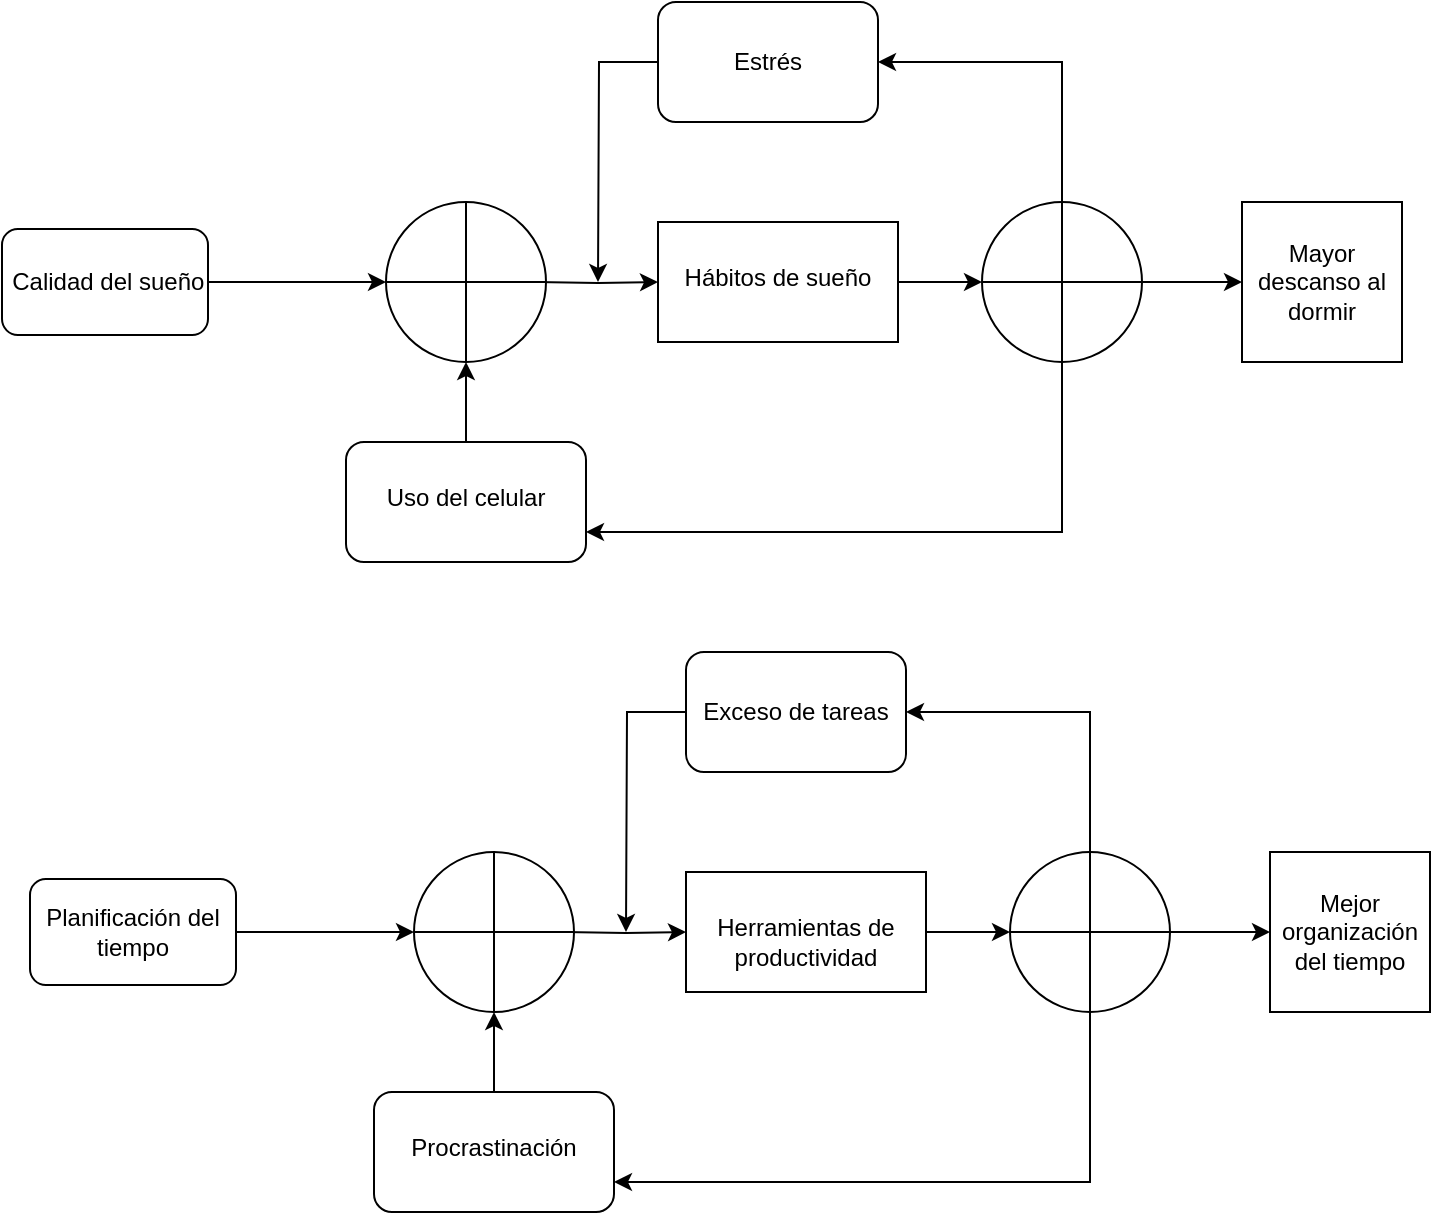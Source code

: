 <mxfile version="24.9.1">
  <diagram name="Página-1" id="8HEMgVCWZmDgbrkz126P">
    <mxGraphModel dx="1600" dy="1944" grid="1" gridSize="10" guides="1" tooltips="1" connect="1" arrows="1" fold="1" page="1" pageScale="1" pageWidth="827" pageHeight="1169" background="#FFFFFF" math="0" shadow="0">
      <root>
        <mxCell id="0" />
        <mxCell id="1" parent="0" />
        <mxCell id="i5wnZDJkJRhzzI1PPFc8-22" style="edgeStyle=orthogonalEdgeStyle;rounded=0;orthogonalLoop=1;jettySize=auto;html=1;exitX=1;exitY=0.5;exitDx=0;exitDy=0;entryX=0;entryY=0.5;entryDx=0;entryDy=0;" edge="1" parent="1" source="i5wnZDJkJRhzzI1PPFc8-5" target="i5wnZDJkJRhzzI1PPFc8-16">
          <mxGeometry relative="1" as="geometry">
            <mxPoint x="212.5" y="119.5" as="targetPoint" />
          </mxGeometry>
        </mxCell>
        <mxCell id="i5wnZDJkJRhzzI1PPFc8-5" value="&amp;nbsp;Calidad del sueño" style="rounded=1;whiteSpace=wrap;html=1;" vertex="1" parent="1">
          <mxGeometry x="50" y="93.5" width="103" height="53" as="geometry" />
        </mxCell>
        <mxCell id="i5wnZDJkJRhzzI1PPFc8-12" value="" style="edgeStyle=orthogonalEdgeStyle;rounded=0;orthogonalLoop=1;jettySize=auto;html=1;" edge="1" parent="1" target="i5wnZDJkJRhzzI1PPFc8-11">
          <mxGeometry relative="1" as="geometry">
            <mxPoint x="317" y="120" as="sourcePoint" />
          </mxGeometry>
        </mxCell>
        <mxCell id="i5wnZDJkJRhzzI1PPFc8-26" style="edgeStyle=orthogonalEdgeStyle;rounded=0;orthogonalLoop=1;jettySize=auto;html=1;entryX=0.5;entryY=1;entryDx=0;entryDy=0;" edge="1" parent="1" source="i5wnZDJkJRhzzI1PPFc8-9" target="i5wnZDJkJRhzzI1PPFc8-16">
          <mxGeometry relative="1" as="geometry" />
        </mxCell>
        <mxCell id="i5wnZDJkJRhzzI1PPFc8-9" value="&lt;div&gt;&lt;br&gt;&lt;/div&gt;Uso del celular" style="rounded=1;whiteSpace=wrap;html=1;verticalAlign=top;" vertex="1" parent="1">
          <mxGeometry x="222" y="200" width="120" height="60" as="geometry" />
        </mxCell>
        <mxCell id="i5wnZDJkJRhzzI1PPFc8-23" style="edgeStyle=orthogonalEdgeStyle;rounded=0;orthogonalLoop=1;jettySize=auto;html=1;entryX=0;entryY=0.5;entryDx=0;entryDy=0;" edge="1" parent="1" source="i5wnZDJkJRhzzI1PPFc8-11" target="i5wnZDJkJRhzzI1PPFc8-15">
          <mxGeometry relative="1" as="geometry" />
        </mxCell>
        <mxCell id="i5wnZDJkJRhzzI1PPFc8-11" value="&lt;div&gt;&lt;br&gt;&lt;/div&gt;Hábitos de sueño" style="whiteSpace=wrap;html=1;verticalAlign=top;" vertex="1" parent="1">
          <mxGeometry x="378" y="90" width="120" height="60" as="geometry" />
        </mxCell>
        <mxCell id="i5wnZDJkJRhzzI1PPFc8-14" style="edgeStyle=orthogonalEdgeStyle;rounded=0;orthogonalLoop=1;jettySize=auto;html=1;" edge="1" parent="1" source="i5wnZDJkJRhzzI1PPFc8-13">
          <mxGeometry relative="1" as="geometry">
            <mxPoint x="348" y="120" as="targetPoint" />
          </mxGeometry>
        </mxCell>
        <mxCell id="i5wnZDJkJRhzzI1PPFc8-13" value="Estrés" style="rounded=1;whiteSpace=wrap;html=1;" vertex="1" parent="1">
          <mxGeometry x="378" y="-20" width="110" height="60" as="geometry" />
        </mxCell>
        <mxCell id="i5wnZDJkJRhzzI1PPFc8-18" style="edgeStyle=orthogonalEdgeStyle;rounded=0;orthogonalLoop=1;jettySize=auto;html=1;entryX=1;entryY=0.5;entryDx=0;entryDy=0;" edge="1" parent="1" source="i5wnZDJkJRhzzI1PPFc8-15" target="i5wnZDJkJRhzzI1PPFc8-13">
          <mxGeometry relative="1" as="geometry">
            <Array as="points">
              <mxPoint x="580" y="10" />
            </Array>
          </mxGeometry>
        </mxCell>
        <mxCell id="i5wnZDJkJRhzzI1PPFc8-25" style="edgeStyle=orthogonalEdgeStyle;rounded=0;orthogonalLoop=1;jettySize=auto;html=1;entryX=1;entryY=0.75;entryDx=0;entryDy=0;" edge="1" parent="1" source="i5wnZDJkJRhzzI1PPFc8-15" target="i5wnZDJkJRhzzI1PPFc8-9">
          <mxGeometry relative="1" as="geometry">
            <Array as="points">
              <mxPoint x="580" y="245" />
            </Array>
          </mxGeometry>
        </mxCell>
        <mxCell id="i5wnZDJkJRhzzI1PPFc8-27" style="edgeStyle=orthogonalEdgeStyle;rounded=0;orthogonalLoop=1;jettySize=auto;html=1;entryX=0;entryY=0.5;entryDx=0;entryDy=0;" edge="1" parent="1" source="i5wnZDJkJRhzzI1PPFc8-15" target="i5wnZDJkJRhzzI1PPFc8-20">
          <mxGeometry relative="1" as="geometry" />
        </mxCell>
        <mxCell id="i5wnZDJkJRhzzI1PPFc8-15" value="" style="shape=orEllipse;perimeter=ellipsePerimeter;whiteSpace=wrap;html=1;backgroundOutline=1;" vertex="1" parent="1">
          <mxGeometry x="540" y="80" width="80" height="80" as="geometry" />
        </mxCell>
        <mxCell id="i5wnZDJkJRhzzI1PPFc8-16" value="" style="shape=orEllipse;perimeter=ellipsePerimeter;whiteSpace=wrap;html=1;backgroundOutline=1;" vertex="1" parent="1">
          <mxGeometry x="242" y="80" width="80" height="80" as="geometry" />
        </mxCell>
        <mxCell id="i5wnZDJkJRhzzI1PPFc8-20" value="Mayor descanso al dormir" style="whiteSpace=wrap;html=1;aspect=fixed;" vertex="1" parent="1">
          <mxGeometry x="670" y="80" width="80" height="80" as="geometry" />
        </mxCell>
        <mxCell id="i5wnZDJkJRhzzI1PPFc8-28" style="edgeStyle=orthogonalEdgeStyle;rounded=0;orthogonalLoop=1;jettySize=auto;html=1;exitX=1;exitY=0.5;exitDx=0;exitDy=0;entryX=0;entryY=0.5;entryDx=0;entryDy=0;" edge="1" source="i5wnZDJkJRhzzI1PPFc8-29" target="i5wnZDJkJRhzzI1PPFc8-41" parent="1">
          <mxGeometry relative="1" as="geometry">
            <mxPoint x="226.5" y="444.5" as="targetPoint" />
          </mxGeometry>
        </mxCell>
        <mxCell id="i5wnZDJkJRhzzI1PPFc8-29" value="Planificación del tiempo" style="rounded=1;whiteSpace=wrap;html=1;" vertex="1" parent="1">
          <mxGeometry x="64" y="418.5" width="103" height="53" as="geometry" />
        </mxCell>
        <mxCell id="i5wnZDJkJRhzzI1PPFc8-30" value="" style="edgeStyle=orthogonalEdgeStyle;rounded=0;orthogonalLoop=1;jettySize=auto;html=1;" edge="1" target="i5wnZDJkJRhzzI1PPFc8-34" parent="1">
          <mxGeometry relative="1" as="geometry">
            <mxPoint x="331" y="445" as="sourcePoint" />
          </mxGeometry>
        </mxCell>
        <mxCell id="i5wnZDJkJRhzzI1PPFc8-31" style="edgeStyle=orthogonalEdgeStyle;rounded=0;orthogonalLoop=1;jettySize=auto;html=1;entryX=0.5;entryY=1;entryDx=0;entryDy=0;" edge="1" source="i5wnZDJkJRhzzI1PPFc8-32" target="i5wnZDJkJRhzzI1PPFc8-41" parent="1">
          <mxGeometry relative="1" as="geometry" />
        </mxCell>
        <mxCell id="i5wnZDJkJRhzzI1PPFc8-32" value="&lt;div&gt;&lt;br&gt;&lt;/div&gt;Procrastinación" style="rounded=1;whiteSpace=wrap;html=1;verticalAlign=top;" vertex="1" parent="1">
          <mxGeometry x="236" y="525" width="120" height="60" as="geometry" />
        </mxCell>
        <mxCell id="i5wnZDJkJRhzzI1PPFc8-33" style="edgeStyle=orthogonalEdgeStyle;rounded=0;orthogonalLoop=1;jettySize=auto;html=1;entryX=0;entryY=0.5;entryDx=0;entryDy=0;" edge="1" source="i5wnZDJkJRhzzI1PPFc8-34" target="i5wnZDJkJRhzzI1PPFc8-40" parent="1">
          <mxGeometry relative="1" as="geometry" />
        </mxCell>
        <mxCell id="i5wnZDJkJRhzzI1PPFc8-34" value="&lt;div&gt;&lt;span style=&quot;background-color: initial;&quot;&gt;&lt;br&gt;&lt;/span&gt;&lt;/div&gt;&lt;div&gt;&lt;span style=&quot;background-color: initial;&quot;&gt;Herramientas de productividad&lt;/span&gt;&lt;/div&gt;" style="whiteSpace=wrap;html=1;verticalAlign=top;" vertex="1" parent="1">
          <mxGeometry x="392" y="415" width="120" height="60" as="geometry" />
        </mxCell>
        <mxCell id="i5wnZDJkJRhzzI1PPFc8-35" style="edgeStyle=orthogonalEdgeStyle;rounded=0;orthogonalLoop=1;jettySize=auto;html=1;" edge="1" source="i5wnZDJkJRhzzI1PPFc8-36" parent="1">
          <mxGeometry relative="1" as="geometry">
            <mxPoint x="362" y="445" as="targetPoint" />
          </mxGeometry>
        </mxCell>
        <mxCell id="i5wnZDJkJRhzzI1PPFc8-36" value="Exceso de tareas" style="rounded=1;whiteSpace=wrap;html=1;" vertex="1" parent="1">
          <mxGeometry x="392" y="305" width="110" height="60" as="geometry" />
        </mxCell>
        <mxCell id="i5wnZDJkJRhzzI1PPFc8-37" style="edgeStyle=orthogonalEdgeStyle;rounded=0;orthogonalLoop=1;jettySize=auto;html=1;entryX=1;entryY=0.5;entryDx=0;entryDy=0;" edge="1" source="i5wnZDJkJRhzzI1PPFc8-40" target="i5wnZDJkJRhzzI1PPFc8-36" parent="1">
          <mxGeometry relative="1" as="geometry">
            <Array as="points">
              <mxPoint x="594" y="335" />
            </Array>
          </mxGeometry>
        </mxCell>
        <mxCell id="i5wnZDJkJRhzzI1PPFc8-38" style="edgeStyle=orthogonalEdgeStyle;rounded=0;orthogonalLoop=1;jettySize=auto;html=1;entryX=1;entryY=0.75;entryDx=0;entryDy=0;" edge="1" source="i5wnZDJkJRhzzI1PPFc8-40" target="i5wnZDJkJRhzzI1PPFc8-32" parent="1">
          <mxGeometry relative="1" as="geometry">
            <Array as="points">
              <mxPoint x="594" y="570" />
            </Array>
          </mxGeometry>
        </mxCell>
        <mxCell id="i5wnZDJkJRhzzI1PPFc8-39" style="edgeStyle=orthogonalEdgeStyle;rounded=0;orthogonalLoop=1;jettySize=auto;html=1;entryX=0;entryY=0.5;entryDx=0;entryDy=0;" edge="1" source="i5wnZDJkJRhzzI1PPFc8-40" target="i5wnZDJkJRhzzI1PPFc8-42" parent="1">
          <mxGeometry relative="1" as="geometry" />
        </mxCell>
        <mxCell id="i5wnZDJkJRhzzI1PPFc8-40" value="" style="shape=orEllipse;perimeter=ellipsePerimeter;whiteSpace=wrap;html=1;backgroundOutline=1;" vertex="1" parent="1">
          <mxGeometry x="554" y="405" width="80" height="80" as="geometry" />
        </mxCell>
        <mxCell id="i5wnZDJkJRhzzI1PPFc8-41" value="" style="shape=orEllipse;perimeter=ellipsePerimeter;whiteSpace=wrap;html=1;backgroundOutline=1;" vertex="1" parent="1">
          <mxGeometry x="256" y="405" width="80" height="80" as="geometry" />
        </mxCell>
        <mxCell id="i5wnZDJkJRhzzI1PPFc8-42" value="Mejor organización del tiempo" style="whiteSpace=wrap;html=1;aspect=fixed;" vertex="1" parent="1">
          <mxGeometry x="684" y="405" width="80" height="80" as="geometry" />
        </mxCell>
      </root>
    </mxGraphModel>
  </diagram>
</mxfile>
